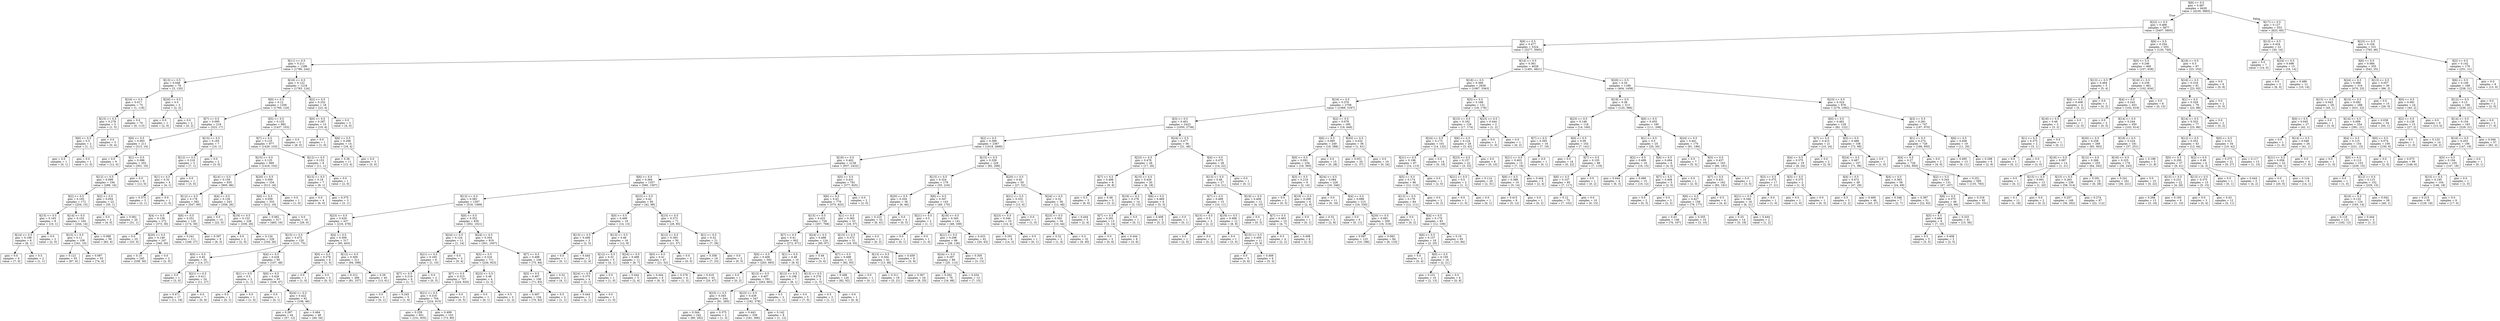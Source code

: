 digraph Tree {
node [shape=box] ;
0 [label="X[8] <= 0.5\ngini = 0.487\nsamples = 6430\nvalue = [4230, 5865]"] ;
1 [label="X[22] <= 0.5\ngini = 0.466\nsamples = 5877\nvalue = [3407, 5805]"] ;
0 -> 1 [labeldistance=2.5, labelangle=45, headlabel="True"] ;
2 [label="X[9] <= 0.5\ngini = 0.477\nsamples = 5324\nvalue = [3277, 5065]"] ;
1 -> 2 ;
3 [label="X[11] <= 0.5\ngini = 0.211\nsamples = 1296\nvalue = [1786, 244]"] ;
2 -> 3 ;
4 [label="X[13] <= 0.5\ngini = 0.048\nsamples = 78\nvalue = [3, 120]"] ;
3 -> 4 ;
5 [label="X[16] <= 0.5\ngini = 0.017\nsamples = 75\nvalue = [1, 118]"] ;
4 -> 5 ;
6 [label="X[15] <= 0.5\ngini = 0.278\nsamples = 5\nvalue = [1, 5]"] ;
5 -> 6 ;
7 [label="X[6] <= 0.5\ngini = 0.5\nsamples = 2\nvalue = [1, 1]"] ;
6 -> 7 ;
8 [label="gini = 0.0\nsamples = 1\nvalue = [0, 1]"] ;
7 -> 8 ;
9 [label="gini = 0.0\nsamples = 1\nvalue = [1, 0]"] ;
7 -> 9 ;
10 [label="gini = 0.0\nsamples = 3\nvalue = [0, 4]"] ;
6 -> 10 ;
11 [label="gini = 0.0\nsamples = 70\nvalue = [0, 113]"] ;
5 -> 11 ;
12 [label="X[20] <= 0.5\ngini = 0.5\nsamples = 3\nvalue = [2, 2]"] ;
4 -> 12 ;
13 [label="gini = 0.0\nsamples = 1\nvalue = [2, 0]"] ;
12 -> 13 ;
14 [label="gini = 0.0\nsamples = 2\nvalue = [0, 2]"] ;
12 -> 14 ;
15 [label="X[16] <= 0.5\ngini = 0.122\nsamples = 1218\nvalue = [1783, 124]"] ;
3 -> 15 ;
16 [label="X[0] <= 0.5\ngini = 0.12\nsamples = 1200\nvalue = [1760, 120]"] ;
15 -> 16 ;
17 [label="X[7] <= 0.5\ngini = 0.095\nsamples = 218\nvalue = [323, 17]"] ;
16 -> 17 ;
18 [label="X[6] <= 0.5\ngini = 0.093\nsamples = 211\nvalue = [313, 16]"] ;
17 -> 18 ;
19 [label="gini = 0.0\nsamples = 9\nvalue = [12, 0]"] ;
18 -> 19 ;
20 [label="X[1] <= 0.5\ngini = 0.096\nsamples = 202\nvalue = [301, 16]"] ;
18 -> 20 ;
21 [label="X[12] <= 0.5\ngini = 0.099\nsamples = 194\nvalue = [289, 16]"] ;
20 -> 21 ;
22 [label="X[2] <= 0.5\ngini = 0.105\nsamples = 172\nvalue = [254, 15]"] ;
21 -> 22 ;
23 [label="X[15] <= 0.5\ngini = 0.165\nsamples = 8\nvalue = [10, 1]"] ;
22 -> 23 ;
24 [label="X[14] <= 0.5\ngini = 0.198\nsamples = 6\nvalue = [8, 1]"] ;
23 -> 24 ;
25 [label="gini = 0.0\nsamples = 4\nvalue = [7, 0]"] ;
24 -> 25 ;
26 [label="gini = 0.5\nsamples = 2\nvalue = [1, 1]"] ;
24 -> 26 ;
27 [label="gini = 0.0\nsamples = 2\nvalue = [2, 0]"] ;
23 -> 27 ;
28 [label="X[14] <= 0.5\ngini = 0.103\nsamples = 164\nvalue = [244, 14]"] ;
22 -> 28 ;
29 [label="X[15] <= 0.5\ngini = 0.11\nsamples = 108\nvalue = [161, 10]"] ;
28 -> 29 ;
30 [label="gini = 0.121\nsamples = 55\nvalue = [87, 6]"] ;
29 -> 30 ;
31 [label="gini = 0.097\nsamples = 53\nvalue = [74, 4]"] ;
29 -> 31 ;
32 [label="gini = 0.088\nsamples = 56\nvalue = [83, 4]"] ;
28 -> 32 ;
33 [label="X[2] <= 0.5\ngini = 0.054\nsamples = 22\nvalue = [35, 1]"] ;
21 -> 33 ;
34 [label="gini = 0.0\nsamples = 2\nvalue = [4, 0]"] ;
33 -> 34 ;
35 [label="gini = 0.061\nsamples = 20\nvalue = [31, 1]"] ;
33 -> 35 ;
36 [label="gini = 0.0\nsamples = 8\nvalue = [12, 0]"] ;
20 -> 36 ;
37 [label="X[15] <= 0.5\ngini = 0.165\nsamples = 7\nvalue = [10, 1]"] ;
17 -> 37 ;
38 [label="X[12] <= 0.5\ngini = 0.219\nsamples = 5\nvalue = [7, 1]"] ;
37 -> 38 ;
39 [label="X[1] <= 0.5\ngini = 0.32\nsamples = 4\nvalue = [4, 1]"] ;
38 -> 39 ;
40 [label="gini = 0.375\nsamples = 3\nvalue = [3, 1]"] ;
39 -> 40 ;
41 [label="gini = 0.0\nsamples = 1\nvalue = [1, 0]"] ;
39 -> 41 ;
42 [label="gini = 0.0\nsamples = 1\nvalue = [3, 0]"] ;
38 -> 42 ;
43 [label="gini = 0.0\nsamples = 2\nvalue = [3, 0]"] ;
37 -> 43 ;
44 [label="X[5] <= 0.5\ngini = 0.125\nsamples = 982\nvalue = [1437, 103]"] ;
16 -> 44 ;
45 [label="X[7] <= 0.5\ngini = 0.125\nsamples = 977\nvalue = [1429, 103]"] ;
44 -> 45 ;
46 [label="X[15] <= 0.5\ngini = 0.125\nsamples = 969\nvalue = [1418, 102]"] ;
45 -> 46 ;
47 [label="X[14] <= 0.5\ngini = 0.159\nsamples = 635\nvalue = [905, 86]"] ;
46 -> 47 ;
48 [label="X[12] <= 0.5\ngini = 0.178\nsamples = 392\nvalue = [547, 60]"] ;
47 -> 48 ;
49 [label="X[4] <= 0.5\ngini = 0.138\nsamples = 272\nvalue = [373, 30]"] ;
48 -> 49 ;
50 [label="gini = 0.0\nsamples = 25\nvalue = [33, 0]"] ;
49 -> 50 ;
51 [label="X[20] <= 0.5\ngini = 0.149\nsamples = 247\nvalue = [340, 30]"] ;
49 -> 51 ;
52 [label="gini = 0.15\nsamples = 245\nvalue = [338, 30]"] ;
51 -> 52 ;
53 [label="gini = 0.0\nsamples = 2\nvalue = [2, 0]"] ;
51 -> 53 ;
54 [label="X[6] <= 0.5\ngini = 0.251\nsamples = 120\nvalue = [174, 30]"] ;
48 -> 54 ;
55 [label="gini = 0.241\nsamples = 111\nvalue = [166, 27]"] ;
54 -> 55 ;
56 [label="gini = 0.397\nsamples = 9\nvalue = [8, 3]"] ;
54 -> 56 ;
57 [label="X[4] <= 0.5\ngini = 0.126\nsamples = 243\nvalue = [358, 26]"] ;
47 -> 57 ;
58 [label="gini = 0.0\nsamples = 15\nvalue = [22, 0]"] ;
57 -> 58 ;
59 [label="X[19] <= 0.5\ngini = 0.133\nsamples = 228\nvalue = [336, 26]"] ;
57 -> 59 ;
60 [label="gini = 0.0\nsamples = 2\nvalue = [2, 0]"] ;
59 -> 60 ;
61 [label="gini = 0.134\nsamples = 226\nvalue = [334, 26]"] ;
59 -> 61 ;
62 [label="X[20] <= 0.5\ngini = 0.059\nsamples = 334\nvalue = [513, 16]"] ;
46 -> 62 ;
63 [label="X[6] <= 0.5\ngini = 0.059\nsamples = 333\nvalue = [512, 16]"] ;
62 -> 63 ;
64 [label="gini = 0.062\nsamples = 317\nvalue = [483, 16]"] ;
63 -> 64 ;
65 [label="gini = 0.0\nsamples = 16\nvalue = [29, 0]"] ;
63 -> 65 ;
66 [label="gini = 0.0\nsamples = 1\nvalue = [1, 0]"] ;
62 -> 66 ;
67 [label="X[12] <= 0.5\ngini = 0.153\nsamples = 8\nvalue = [11, 1]"] ;
45 -> 67 ;
68 [label="X[15] <= 0.5\ngini = 0.18\nsamples = 7\nvalue = [9, 1]"] ;
67 -> 68 ;
69 [label="gini = 0.0\nsamples = 4\nvalue = [6, 0]"] ;
68 -> 69 ;
70 [label="gini = 0.375\nsamples = 3\nvalue = [3, 1]"] ;
68 -> 70 ;
71 [label="gini = 0.0\nsamples = 1\nvalue = [2, 0]"] ;
67 -> 71 ;
72 [label="gini = 0.0\nsamples = 5\nvalue = [8, 0]"] ;
44 -> 72 ;
73 [label="X[2] <= 0.5\ngini = 0.252\nsamples = 18\nvalue = [23, 4]"] ;
15 -> 73 ;
74 [label="X[0] <= 0.5\ngini = 0.287\nsamples = 15\nvalue = [19, 4]"] ;
73 -> 74 ;
75 [label="gini = 0.0\nsamples = 1\nvalue = [1, 0]"] ;
74 -> 75 ;
76 [label="X[6] <= 0.5\ngini = 0.298\nsamples = 14\nvalue = [18, 4]"] ;
74 -> 76 ;
77 [label="gini = 0.36\nsamples = 11\nvalue = [13, 4]"] ;
76 -> 77 ;
78 [label="gini = 0.0\nsamples = 3\nvalue = [5, 0]"] ;
76 -> 78 ;
79 [label="gini = 0.0\nsamples = 3\nvalue = [4, 0]"] ;
73 -> 79 ;
80 [label="X[14] <= 0.5\ngini = 0.361\nsamples = 4028\nvalue = [1491, 4821]"] ;
2 -> 80 ;
81 [label="X[18] <= 0.5\ngini = 0.369\nsamples = 2839\nvalue = [1087, 3363]"] ;
80 -> 81 ;
82 [label="X[16] <= 0.5\ngini = 0.376\nsamples = 2708\nvalue = [1069, 3187]"] ;
81 -> 82 ;
83 [label="X[3] <= 0.5\ngini = 0.401\nsamples = 2423\nvalue = [1050, 2738]"] ;
82 -> 83 ;
84 [label="X[2] <= 0.5\ngini = 0.399\nsamples = 2367\nvalue = [1019, 2690]"] ;
83 -> 84 ;
85 [label="X[19] <= 0.5\ngini = 0.402\nsamples = 2138\nvalue = [937, 2422]"] ;
84 -> 85 ;
86 [label="X[6] <= 0.5\ngini = 0.384\nsamples = 1357\nvalue = [560, 1597]"] ;
85 -> 86 ;
87 [label="X[13] <= 0.5\ngini = 0.382\nsamples = 1267\nvalue = [518, 1499]"] ;
86 -> 87 ;
88 [label="X[23] <= 0.5\ngini = 0.429\nsamples = 437\nvalue = [216, 478]"] ;
87 -> 88 ;
89 [label="X[15] <= 0.5\ngini = 0.472\nsamples = 120\nvalue = [121, 75]"] ;
88 -> 89 ;
90 [label="X[0] <= 0.5\ngini = 0.45\nsamples = 25\nvalue = [14, 27]"] ;
89 -> 90 ;
91 [label="gini = 0.0\nsamples = 1\nvalue = [3, 0]"] ;
90 -> 91 ;
92 [label="X[21] <= 0.5\ngini = 0.411\nsamples = 24\nvalue = [11, 27]"] ;
90 -> 92 ;
93 [label="gini = 0.471\nsamples = 17\nvalue = [11, 18]"] ;
92 -> 93 ;
94 [label="gini = 0.0\nsamples = 7\nvalue = [0, 9]"] ;
92 -> 94 ;
95 [label="X[4] <= 0.5\ngini = 0.428\nsamples = 95\nvalue = [107, 48]"] ;
89 -> 95 ;
96 [label="X[1] <= 0.5\ngini = 0.5\nsamples = 2\nvalue = [1, 1]"] ;
95 -> 96 ;
97 [label="gini = 0.0\nsamples = 1\nvalue = [0, 1]"] ;
96 -> 97 ;
98 [label="gini = 0.0\nsamples = 1\nvalue = [1, 0]"] ;
96 -> 98 ;
99 [label="X[0] <= 0.5\ngini = 0.426\nsamples = 93\nvalue = [106, 47]"] ;
95 -> 99 ;
100 [label="gini = 0.0\nsamples = 1\nvalue = [0, 1]"] ;
99 -> 100 ;
101 [label="X[24] <= 0.5\ngini = 0.422\nsamples = 92\nvalue = [106, 46]"] ;
99 -> 101 ;
102 [label="gini = 0.287\nsamples = 44\nvalue = [57, 12]"] ;
101 -> 102 ;
103 [label="gini = 0.484\nsamples = 48\nvalue = [49, 34]"] ;
101 -> 103 ;
104 [label="X[4] <= 0.5\ngini = 0.309\nsamples = 317\nvalue = [95, 403]"] ;
88 -> 104 ;
105 [label="X[0] <= 0.5\ngini = 0.278\nsamples = 6\nvalue = [1, 5]"] ;
104 -> 105 ;
106 [label="gini = 0.0\nsamples = 1\nvalue = [1, 0]"] ;
105 -> 106 ;
107 [label="gini = 0.0\nsamples = 5\nvalue = [0, 5]"] ;
105 -> 107 ;
108 [label="X[12] <= 0.5\ngini = 0.309\nsamples = 311\nvalue = [94, 398]"] ;
104 -> 108 ;
109 [label="gini = 0.312\nsamples = 266\nvalue = [81, 337]"] ;
108 -> 109 ;
110 [label="gini = 0.29\nsamples = 45\nvalue = [13, 61]"] ;
108 -> 110 ;
111 [label="X[0] <= 0.5\ngini = 0.352\nsamples = 830\nvalue = [302, 1021]"] ;
87 -> 111 ;
112 [label="X[24] <= 0.5\ngini = 0.124\nsamples = 11\nvalue = [1, 14]"] ;
111 -> 112 ;
113 [label="X[21] <= 0.5\ngini = 0.165\nsamples = 8\nvalue = [1, 10]"] ;
112 -> 113 ;
114 [label="X[7] <= 0.5\ngini = 0.219\nsamples = 6\nvalue = [1, 7]"] ;
113 -> 114 ;
115 [label="gini = 0.0\nsamples = 1\nvalue = [0, 1]"] ;
114 -> 115 ;
116 [label="gini = 0.245\nsamples = 5\nvalue = [1, 6]"] ;
114 -> 116 ;
117 [label="gini = 0.0\nsamples = 2\nvalue = [0, 3]"] ;
113 -> 117 ;
118 [label="gini = 0.0\nsamples = 3\nvalue = [0, 4]"] ;
112 -> 118 ;
119 [label="X[24] <= 0.5\ngini = 0.354\nsamples = 819\nvalue = [301, 1007]"] ;
111 -> 119 ;
120 [label="X[5] <= 0.5\ngini = 0.316\nsamples = 711\nvalue = [226, 923]"] ;
119 -> 120 ;
121 [label="X[7] <= 0.5\ngini = 0.315\nsamples = 707\nvalue = [224, 920]"] ;
120 -> 121 ;
122 [label="X[21] <= 0.5\ngini = 0.316\nsamples = 704\nvalue = [224, 915]"] ;
121 -> 122 ;
123 [label="gini = 0.259\nsamples = 601\nvalue = [151, 835]"] ;
122 -> 123 ;
124 [label="gini = 0.499\nsamples = 103\nvalue = [73, 80]"] ;
122 -> 124 ;
125 [label="gini = 0.0\nsamples = 3\nvalue = [0, 5]"] ;
121 -> 125 ;
126 [label="X[23] <= 0.5\ngini = 0.48\nsamples = 4\nvalue = [2, 3]"] ;
120 -> 126 ;
127 [label="gini = 0.0\nsamples = 1\nvalue = [0, 1]"] ;
126 -> 127 ;
128 [label="gini = 0.5\nsamples = 3\nvalue = [2, 2]"] ;
126 -> 128 ;
129 [label="X[7] <= 0.5\ngini = 0.498\nsamples = 108\nvalue = [75, 84]"] ;
119 -> 129 ;
130 [label="X[5] <= 0.5\ngini = 0.497\nsamples = 106\nvalue = [71, 83]"] ;
129 -> 130 ;
131 [label="gini = 0.497\nsamples = 104\nvalue = [70, 82]"] ;
130 -> 131 ;
132 [label="gini = 0.5\nsamples = 2\nvalue = [1, 1]"] ;
130 -> 132 ;
133 [label="gini = 0.32\nsamples = 2\nvalue = [4, 1]"] ;
129 -> 133 ;
134 [label="X[23] <= 0.5\ngini = 0.42\nsamples = 90\nvalue = [42, 98]"] ;
86 -> 134 ;
135 [label="X[0] <= 0.5\ngini = 0.499\nsamples = 19\nvalue = [14, 13]"] ;
134 -> 135 ;
136 [label="X[13] <= 0.5\ngini = 0.408\nsamples = 3\nvalue = [2, 5]"] ;
135 -> 136 ;
137 [label="gini = 0.0\nsamples = 1\nvalue = [0, 1]"] ;
136 -> 137 ;
138 [label="gini = 0.444\nsamples = 2\nvalue = [2, 4]"] ;
136 -> 138 ;
139 [label="X[13] <= 0.5\ngini = 0.48\nsamples = 16\nvalue = [12, 8]"] ;
135 -> 139 ;
140 [label="X[12] <= 0.5\ngini = 0.32\nsamples = 5\nvalue = [4, 1]"] ;
139 -> 140 ;
141 [label="X[24] <= 0.5\ngini = 0.375\nsamples = 4\nvalue = [3, 1]"] ;
140 -> 141 ;
142 [label="gini = 0.444\nsamples = 3\nvalue = [2, 1]"] ;
141 -> 142 ;
143 [label="gini = 0.0\nsamples = 1\nvalue = [1, 0]"] ;
141 -> 143 ;
144 [label="gini = 0.0\nsamples = 1\nvalue = [1, 0]"] ;
140 -> 144 ;
145 [label="X[24] <= 0.5\ngini = 0.498\nsamples = 11\nvalue = [8, 7]"] ;
139 -> 145 ;
146 [label="gini = 0.444\nsamples = 5\nvalue = [2, 4]"] ;
145 -> 146 ;
147 [label="gini = 0.444\nsamples = 6\nvalue = [6, 3]"] ;
145 -> 147 ;
148 [label="X[15] <= 0.5\ngini = 0.373\nsamples = 71\nvalue = [28, 85]"] ;
134 -> 148 ;
149 [label="X[12] <= 0.5\ngini = 0.393\nsamples = 50\nvalue = [21, 57]"] ;
148 -> 149 ;
150 [label="X[0] <= 0.5\ngini = 0.41\nsamples = 47\nvalue = [21, 52]"] ;
149 -> 150 ;
151 [label="gini = 0.278\nsamples = 4\nvalue = [1, 5]"] ;
150 -> 151 ;
152 [label="gini = 0.419\nsamples = 43\nvalue = [20, 47]"] ;
150 -> 152 ;
153 [label="gini = 0.0\nsamples = 3\nvalue = [0, 5]"] ;
149 -> 153 ;
154 [label="X[1] <= 0.5\ngini = 0.32\nsamples = 21\nvalue = [7, 28]"] ;
148 -> 154 ;
155 [label="gini = 0.358\nsamples = 19\nvalue = [7, 23]"] ;
154 -> 155 ;
156 [label="gini = 0.0\nsamples = 2\nvalue = [0, 5]"] ;
154 -> 156 ;
157 [label="X[5] <= 0.5\ngini = 0.431\nsamples = 781\nvalue = [377, 825]"] ;
85 -> 157 ;
158 [label="X[6] <= 0.5\ngini = 0.43\nsamples = 779\nvalue = [375, 825]"] ;
157 -> 158 ;
159 [label="X[15] <= 0.5\ngini = 0.433\nsamples = 726\nvalue = [357, 768]"] ;
158 -> 159 ;
160 [label="X[7] <= 0.5\ngini = 0.41\nsamples = 602\nvalue = [272, 671]"] ;
159 -> 160 ;
161 [label="X[0] <= 0.5\ngini = 0.406\nsamples = 592\nvalue = [263, 665]"] ;
160 -> 161 ;
162 [label="gini = 0.0\nsamples = 1\nvalue = [0, 2]"] ;
161 -> 162 ;
163 [label="X[13] <= 0.5\ngini = 0.407\nsamples = 591\nvalue = [263, 663]"] ;
161 -> 163 ;
164 [label="X[23] <= 0.5\ngini = 0.345\nsamples = 244\nvalue = [81, 285]"] ;
163 -> 164 ;
165 [label="gini = 0.344\nsamples = 242\nvalue = [80, 282]"] ;
164 -> 165 ;
166 [label="gini = 0.375\nsamples = 2\nvalue = [1, 3]"] ;
164 -> 166 ;
167 [label="X[23] <= 0.5\ngini = 0.439\nsamples = 347\nvalue = [182, 378]"] ;
163 -> 167 ;
168 [label="gini = 0.443\nsamples = 339\nvalue = [181, 366]"] ;
167 -> 168 ;
169 [label="gini = 0.142\nsamples = 8\nvalue = [1, 12]"] ;
167 -> 169 ;
170 [label="X[1] <= 0.5\ngini = 0.48\nsamples = 10\nvalue = [9, 6]"] ;
160 -> 170 ;
171 [label="X[12] <= 0.5\ngini = 0.198\nsamples = 7\nvalue = [8, 1]"] ;
170 -> 171 ;
172 [label="gini = 0.5\nsamples = 2\nvalue = [1, 1]"] ;
171 -> 172 ;
173 [label="gini = 0.0\nsamples = 5\nvalue = [7, 0]"] ;
171 -> 173 ;
174 [label="X[13] <= 0.5\ngini = 0.278\nsamples = 3\nvalue = [1, 5]"] ;
170 -> 174 ;
175 [label="gini = 0.5\nsamples = 2\nvalue = [1, 1]"] ;
174 -> 175 ;
176 [label="gini = 0.0\nsamples = 1\nvalue = [0, 4]"] ;
174 -> 176 ;
177 [label="X[24] <= 0.5\ngini = 0.498\nsamples = 124\nvalue = [85, 97]"] ;
159 -> 177 ;
178 [label="gini = 0.49\nsamples = 3\nvalue = [3, 4]"] ;
177 -> 178 ;
179 [label="X[7] <= 0.5\ngini = 0.498\nsamples = 121\nvalue = [82, 93]"] ;
177 -> 179 ;
180 [label="gini = 0.498\nsamples = 120\nvalue = [82, 92]"] ;
179 -> 180 ;
181 [label="gini = 0.0\nsamples = 1\nvalue = [0, 1]"] ;
179 -> 181 ;
182 [label="X[1] <= 0.5\ngini = 0.365\nsamples = 53\nvalue = [18, 57]"] ;
158 -> 182 ;
183 [label="X[15] <= 0.5\ngini = 0.372\nsamples = 51\nvalue = [18, 55]"] ;
182 -> 183 ;
184 [label="X[13] <= 0.5\ngini = 0.344\nsamples = 42\nvalue = [13, 46]"] ;
183 -> 184 ;
185 [label="gini = 0.311\nsamples = 18\nvalue = [5, 21]"] ;
184 -> 185 ;
186 [label="gini = 0.367\nsamples = 24\nvalue = [8, 25]"] ;
184 -> 186 ;
187 [label="gini = 0.459\nsamples = 9\nvalue = [5, 9]"] ;
183 -> 187 ;
188 [label="gini = 0.0\nsamples = 2\nvalue = [0, 2]"] ;
182 -> 188 ;
189 [label="gini = 0.0\nsamples = 2\nvalue = [2, 0]"] ;
157 -> 189 ;
190 [label="X[15] <= 0.5\ngini = 0.359\nsamples = 229\nvalue = [82, 268]"] ;
84 -> 190 ;
191 [label="X[13] <= 0.5\ngini = 0.324\nsamples = 179\nvalue = [55, 216]"] ;
190 -> 191 ;
192 [label="X[20] <= 0.5\ngini = 0.204\nsamples = 36\nvalue = [6, 46]"] ;
191 -> 192 ;
193 [label="gini = 0.223\nsamples = 32\nvalue = [6, 41]"] ;
192 -> 193 ;
194 [label="gini = 0.0\nsamples = 4\nvalue = [0, 5]"] ;
192 -> 194 ;
195 [label="X[6] <= 0.5\ngini = 0.347\nsamples = 143\nvalue = [49, 170]"] ;
191 -> 195 ;
196 [label="X[21] <= 0.5\ngini = 0.5\nsamples = 2\nvalue = [1, 1]"] ;
195 -> 196 ;
197 [label="gini = 0.0\nsamples = 1\nvalue = [0, 1]"] ;
196 -> 197 ;
198 [label="gini = 0.0\nsamples = 1\nvalue = [1, 0]"] ;
196 -> 198 ;
199 [label="X[19] <= 0.5\ngini = 0.345\nsamples = 141\nvalue = [48, 169]"] ;
195 -> 199 ;
200 [label="X[21] <= 0.5\ngini = 0.298\nsamples = 99\nvalue = [28, 126]"] ;
199 -> 200 ;
201 [label="X[24] <= 0.5\ngini = 0.297\nsamples = 89\nvalue = [25, 113]"] ;
200 -> 201 ;
202 [label="gini = 0.262\nsamples = 76\nvalue = [18, 98]"] ;
201 -> 202 ;
203 [label="gini = 0.434\nsamples = 13\nvalue = [7, 15]"] ;
201 -> 203 ;
204 [label="gini = 0.305\nsamples = 10\nvalue = [3, 13]"] ;
200 -> 204 ;
205 [label="gini = 0.433\nsamples = 42\nvalue = [20, 43]"] ;
199 -> 205 ;
206 [label="X[20] <= 0.5\ngini = 0.45\nsamples = 50\nvalue = [27, 52]"] ;
190 -> 206 ;
207 [label="X[21] <= 0.5\ngini = 0.332\nsamples = 11\nvalue = [15, 4]"] ;
206 -> 207 ;
208 [label="X[23] <= 0.5\ngini = 0.346\nsamples = 10\nvalue = [14, 4]"] ;
207 -> 208 ;
209 [label="gini = 0.291\nsamples = 9\nvalue = [14, 3]"] ;
208 -> 209 ;
210 [label="gini = 0.0\nsamples = 1\nvalue = [0, 1]"] ;
208 -> 210 ;
211 [label="gini = 0.0\nsamples = 1\nvalue = [1, 0]"] ;
207 -> 211 ;
212 [label="X[24] <= 0.5\ngini = 0.32\nsamples = 39\nvalue = [12, 48]"] ;
206 -> 212 ;
213 [label="X[23] <= 0.5\ngini = 0.302\nsamples = 34\nvalue = [10, 44]"] ;
212 -> 213 ;
214 [label="gini = 0.32\nsamples = 2\nvalue = [1, 4]"] ;
213 -> 214 ;
215 [label="gini = 0.3\nsamples = 32\nvalue = [9, 40]"] ;
213 -> 215 ;
216 [label="gini = 0.444\nsamples = 5\nvalue = [2, 4]"] ;
212 -> 216 ;
217 [label="X[24] <= 0.5\ngini = 0.477\nsamples = 56\nvalue = [31, 48]"] ;
83 -> 217 ;
218 [label="X[23] <= 0.5\ngini = 0.478\nsamples = 28\nvalue = [17, 26]"] ;
217 -> 218 ;
219 [label="X[7] <= 0.5\ngini = 0.498\nsamples = 8\nvalue = [9, 8]"] ;
218 -> 219 ;
220 [label="gini = 0.5\nsamples = 5\nvalue = [6, 6]"] ;
219 -> 220 ;
221 [label="gini = 0.48\nsamples = 3\nvalue = [3, 2]"] ;
219 -> 221 ;
222 [label="X[15] <= 0.5\ngini = 0.426\nsamples = 20\nvalue = [8, 18]"] ;
218 -> 222 ;
223 [label="X[19] <= 0.5\ngini = 0.278\nsamples = 14\nvalue = [3, 15]"] ;
222 -> 223 ;
224 [label="X[7] <= 0.5\ngini = 0.291\nsamples = 13\nvalue = [3, 14]"] ;
223 -> 224 ;
225 [label="gini = 0.0\nsamples = 5\nvalue = [0, 8]"] ;
224 -> 225 ;
226 [label="gini = 0.444\nsamples = 8\nvalue = [3, 6]"] ;
224 -> 226 ;
227 [label="gini = 0.0\nsamples = 1\nvalue = [0, 1]"] ;
223 -> 227 ;
228 [label="X[6] <= 0.5\ngini = 0.469\nsamples = 6\nvalue = [5, 3]"] ;
222 -> 228 ;
229 [label="gini = 0.408\nsamples = 5\nvalue = [5, 2]"] ;
228 -> 229 ;
230 [label="gini = 0.0\nsamples = 1\nvalue = [0, 1]"] ;
228 -> 230 ;
231 [label="X[4] <= 0.5\ngini = 0.475\nsamples = 28\nvalue = [14, 22]"] ;
217 -> 231 ;
232 [label="X[13] <= 0.5\ngini = 0.48\nsamples = 27\nvalue = [14, 21]"] ;
231 -> 232 ;
233 [label="X[7] <= 0.5\ngini = 0.499\nsamples = 15\nvalue = [10, 11]"] ;
232 -> 233 ;
234 [label="X[15] <= 0.5\ngini = 0.5\nsamples = 3\nvalue = [2, 2]"] ;
233 -> 234 ;
235 [label="gini = 0.0\nsamples = 1\nvalue = [2, 0]"] ;
234 -> 235 ;
236 [label="gini = 0.0\nsamples = 2\nvalue = [0, 2]"] ;
234 -> 236 ;
237 [label="X[19] <= 0.5\ngini = 0.498\nsamples = 12\nvalue = [8, 9]"] ;
233 -> 237 ;
238 [label="gini = 0.0\nsamples = 1\nvalue = [3, 0]"] ;
237 -> 238 ;
239 [label="X[15] <= 0.5\ngini = 0.459\nsamples = 11\nvalue = [5, 9]"] ;
237 -> 239 ;
240 [label="gini = 0.0\nsamples = 5\nvalue = [0, 6]"] ;
239 -> 240 ;
241 [label="gini = 0.469\nsamples = 6\nvalue = [5, 3]"] ;
239 -> 241 ;
242 [label="X[19] <= 0.5\ngini = 0.408\nsamples = 12\nvalue = [4, 10]"] ;
232 -> 242 ;
243 [label="gini = 0.0\nsamples = 2\nvalue = [0, 3]"] ;
242 -> 243 ;
244 [label="X[7] <= 0.5\ngini = 0.463\nsamples = 10\nvalue = [4, 7]"] ;
242 -> 244 ;
245 [label="gini = 0.5\nsamples = 4\nvalue = [2, 2]"] ;
244 -> 245 ;
246 [label="gini = 0.408\nsamples = 6\nvalue = [2, 5]"] ;
244 -> 246 ;
247 [label="gini = 0.0\nsamples = 1\nvalue = [0, 1]"] ;
231 -> 247 ;
248 [label="X[2] <= 0.5\ngini = 0.078\nsamples = 285\nvalue = [19, 449]"] ;
82 -> 248 ;
249 [label="X[6] <= 0.5\ngini = 0.085\nsamples = 249\nvalue = [18, 388]"] ;
248 -> 249 ;
250 [label="X[0] <= 0.5\ngini = 0.091\nsamples = 234\nvalue = [18, 360]"] ;
249 -> 250 ;
251 [label="X[3] <= 0.5\ngini = 0.219\nsamples = 8\nvalue = [2, 14]"] ;
250 -> 251 ;
252 [label="gini = 0.0\nsamples = 2\nvalue = [0, 5]"] ;
251 -> 252 ;
253 [label="X[19] <= 0.5\ngini = 0.298\nsamples = 6\nvalue = [2, 9]"] ;
251 -> 253 ;
254 [label="gini = 0.0\nsamples = 1\nvalue = [0, 1]"] ;
253 -> 254 ;
255 [label="gini = 0.32\nsamples = 5\nvalue = [2, 8]"] ;
253 -> 255 ;
256 [label="X[24] <= 0.5\ngini = 0.084\nsamples = 226\nvalue = [16, 346]"] ;
250 -> 256 ;
257 [label="gini = 0.0\nsamples = 11\nvalue = [0, 16]"] ;
256 -> 257 ;
258 [label="X[4] <= 0.5\ngini = 0.088\nsamples = 215\nvalue = [16, 330]"] ;
256 -> 258 ;
259 [label="gini = 0.0\nsamples = 6\nvalue = [0, 11]"] ;
258 -> 259 ;
260 [label="X[20] <= 0.5\ngini = 0.091\nsamples = 209\nvalue = [16, 319]"] ;
258 -> 260 ;
261 [label="gini = 0.097\nsamples = 125\nvalue = [10, 186]"] ;
260 -> 261 ;
262 [label="gini = 0.083\nsamples = 84\nvalue = [6, 133]"] ;
260 -> 262 ;
263 [label="gini = 0.0\nsamples = 15\nvalue = [0, 28]"] ;
249 -> 263 ;
264 [label="X[20] <= 0.5\ngini = 0.032\nsamples = 36\nvalue = [1, 61]"] ;
248 -> 264 ;
265 [label="gini = 0.051\nsamples = 20\nvalue = [1, 37]"] ;
264 -> 265 ;
266 [label="gini = 0.0\nsamples = 16\nvalue = [0, 24]"] ;
264 -> 266 ;
267 [label="X[3] <= 0.5\ngini = 0.168\nsamples = 131\nvalue = [18, 176]"] ;
81 -> 267 ;
268 [label="X[15] <= 0.5\ngini = 0.162\nsamples = 129\nvalue = [17, 174]"] ;
267 -> 268 ;
269 [label="X[24] <= 0.5\ngini = 0.173\nsamples = 101\nvalue = [14, 132]"] ;
268 -> 269 ;
270 [label="X[21] <= 0.5\ngini = 0.196\nsamples = 87\nvalue = [14, 113]"] ;
269 -> 270 ;
271 [label="X[5] <= 0.5\ngini = 0.174\nsamples = 86\nvalue = [12, 113]"] ;
270 -> 271 ;
272 [label="X[13] <= 0.5\ngini = 0.176\nsamples = 84\nvalue = [12, 111]"] ;
271 -> 272 ;
273 [label="gini = 0.0\nsamples = 1\nvalue = [0, 2]"] ;
272 -> 273 ;
274 [label="X[4] <= 0.5\ngini = 0.179\nsamples = 83\nvalue = [12, 109]"] ;
272 -> 274 ;
275 [label="X[6] <= 0.5\ngini = 0.137\nsamples = 18\nvalue = [2, 25]"] ;
274 -> 275 ;
276 [label="gini = 0.0\nsamples = 2\nvalue = [0, 4]"] ;
275 -> 276 ;
277 [label="X[0] <= 0.5\ngini = 0.159\nsamples = 16\nvalue = [2, 21]"] ;
275 -> 277 ;
278 [label="gini = 0.231\nsamples = 10\nvalue = [2, 13]"] ;
277 -> 278 ;
279 [label="gini = 0.0\nsamples = 6\nvalue = [0, 8]"] ;
277 -> 279 ;
280 [label="gini = 0.19\nsamples = 65\nvalue = [10, 84]"] ;
274 -> 280 ;
281 [label="gini = 0.0\nsamples = 2\nvalue = [0, 2]"] ;
271 -> 281 ;
282 [label="gini = 0.0\nsamples = 1\nvalue = [2, 0]"] ;
270 -> 282 ;
283 [label="gini = 0.0\nsamples = 14\nvalue = [0, 19]"] ;
269 -> 283 ;
284 [label="X[6] <= 0.5\ngini = 0.124\nsamples = 28\nvalue = [3, 42]"] ;
268 -> 284 ;
285 [label="X[23] <= 0.5\ngini = 0.157\nsamples = 22\nvalue = [3, 32]"] ;
284 -> 285 ;
286 [label="X[21] <= 0.5\ngini = 0.5\nsamples = 2\nvalue = [1, 1]"] ;
285 -> 286 ;
287 [label="gini = 0.0\nsamples = 1\nvalue = [1, 0]"] ;
286 -> 287 ;
288 [label="gini = 0.0\nsamples = 1\nvalue = [0, 1]"] ;
286 -> 288 ;
289 [label="gini = 0.114\nsamples = 20\nvalue = [2, 31]"] ;
285 -> 289 ;
290 [label="gini = 0.0\nsamples = 6\nvalue = [0, 10]"] ;
284 -> 290 ;
291 [label="X[23] <= 0.5\ngini = 0.444\nsamples = 2\nvalue = [1, 2]"] ;
267 -> 291 ;
292 [label="gini = 0.0\nsamples = 1\nvalue = [1, 0]"] ;
291 -> 292 ;
293 [label="gini = 0.0\nsamples = 1\nvalue = [0, 2]"] ;
291 -> 293 ;
294 [label="X[20] <= 0.5\ngini = 0.34\nsamples = 1189\nvalue = [404, 1458]"] ;
80 -> 294 ;
295 [label="X[19] <= 0.5\ngini = 0.38\nsamples = 313\nvalue = [125, 366]"] ;
294 -> 295 ;
296 [label="X[23] <= 0.5\ngini = 0.148\nsamples = 118\nvalue = [14, 160]"] ;
295 -> 296 ;
297 [label="X[7] <= 0.5\ngini = 0.393\nsamples = 16\nvalue = [7, 19]"] ;
296 -> 297 ;
298 [label="X[21] <= 0.5\ngini = 0.403\nsamples = 15\nvalue = [7, 18]"] ;
297 -> 298 ;
299 [label="X[6] <= 0.5\ngini = 0.388\nsamples = 10\nvalue = [5, 14]"] ;
298 -> 299 ;
300 [label="gini = 0.415\nsamples = 9\nvalue = [5, 12]"] ;
299 -> 300 ;
301 [label="gini = 0.0\nsamples = 1\nvalue = [0, 2]"] ;
299 -> 301 ;
302 [label="gini = 0.444\nsamples = 5\nvalue = [2, 4]"] ;
298 -> 302 ;
303 [label="gini = 0.0\nsamples = 1\nvalue = [0, 1]"] ;
297 -> 303 ;
304 [label="X[0] <= 0.5\ngini = 0.09\nsamples = 102\nvalue = [7, 141]"] ;
296 -> 304 ;
305 [label="gini = 0.0\nsamples = 16\nvalue = [0, 22]"] ;
304 -> 305 ;
306 [label="X[7] <= 0.5\ngini = 0.105\nsamples = 86\nvalue = [7, 119]"] ;
304 -> 306 ;
307 [label="X[6] <= 0.5\ngini = 0.107\nsamples = 85\nvalue = [7, 117]"] ;
306 -> 307 ;
308 [label="gini = 0.12\nsamples = 75\nvalue = [7, 102]"] ;
307 -> 308 ;
309 [label="gini = 0.0\nsamples = 10\nvalue = [0, 15]"] ;
307 -> 309 ;
310 [label="gini = 0.0\nsamples = 1\nvalue = [0, 2]"] ;
306 -> 310 ;
311 [label="X[0] <= 0.5\ngini = 0.455\nsamples = 195\nvalue = [111, 206]"] ;
295 -> 311 ;
312 [label="X[1] <= 0.5\ngini = 0.5\nsamples = 25\nvalue = [20, 20]"] ;
311 -> 312 ;
313 [label="X[2] <= 0.5\ngini = 0.499\nsamples = 19\nvalue = [16, 15]"] ;
312 -> 313 ;
314 [label="gini = 0.444\nsamples = 4\nvalue = [6, 3]"] ;
313 -> 314 ;
315 [label="gini = 0.496\nsamples = 15\nvalue = [10, 12]"] ;
313 -> 315 ;
316 [label="X[6] <= 0.5\ngini = 0.494\nsamples = 6\nvalue = [4, 5]"] ;
312 -> 316 ;
317 [label="X[7] <= 0.5\ngini = 0.408\nsamples = 5\nvalue = [2, 5]"] ;
316 -> 317 ;
318 [label="gini = 0.0\nsamples = 2\nvalue = [0, 3]"] ;
317 -> 318 ;
319 [label="gini = 0.5\nsamples = 3\nvalue = [2, 2]"] ;
317 -> 319 ;
320 [label="gini = 0.0\nsamples = 1\nvalue = [2, 0]"] ;
316 -> 320 ;
321 [label="X[24] <= 0.5\ngini = 0.441\nsamples = 170\nvalue = [91, 186]"] ;
311 -> 321 ;
322 [label="gini = 0.5\nsamples = 7\nvalue = [5, 5]"] ;
321 -> 322 ;
323 [label="X[5] <= 0.5\ngini = 0.437\nsamples = 163\nvalue = [86, 181]"] ;
321 -> 323 ;
324 [label="X[7] <= 0.5\ngini = 0.431\nsamples = 162\nvalue = [83, 181]"] ;
323 -> 324 ;
325 [label="X[6] <= 0.5\ngini = 0.427\nsamples = 158\nvalue = [79, 177]"] ;
324 -> 325 ;
326 [label="gini = 0.43\nsamples = 148\nvalue = [76, 167]"] ;
325 -> 326 ;
327 [label="gini = 0.355\nsamples = 10\nvalue = [3, 10]"] ;
325 -> 327 ;
328 [label="gini = 0.5\nsamples = 4\nvalue = [4, 4]"] ;
324 -> 328 ;
329 [label="gini = 0.0\nsamples = 1\nvalue = [3, 0]"] ;
323 -> 329 ;
330 [label="X[23] <= 0.5\ngini = 0.324\nsamples = 876\nvalue = [279, 1092]"] ;
294 -> 330 ;
331 [label="X[0] <= 0.5\ngini = 0.481\nsamples = 129\nvalue = [82, 122]"] ;
330 -> 331 ;
332 [label="X[7] <= 0.5\ngini = 0.415\nsamples = 21\nvalue = [10, 24]"] ;
331 -> 332 ;
333 [label="X[4] <= 0.5\ngini = 0.375\nsamples = 19\nvalue = [8, 24]"] ;
332 -> 333 ;
334 [label="X[3] <= 0.5\ngini = 0.375\nsamples = 17\nvalue = [7, 21]"] ;
333 -> 334 ;
335 [label="X[21] <= 0.5\ngini = 0.346\nsamples = 16\nvalue = [6, 21]"] ;
334 -> 335 ;
336 [label="gini = 0.33\nsamples = 14\nvalue = [5, 19]"] ;
335 -> 336 ;
337 [label="gini = 0.444\nsamples = 2\nvalue = [1, 2]"] ;
335 -> 337 ;
338 [label="gini = 0.0\nsamples = 1\nvalue = [1, 0]"] ;
334 -> 338 ;
339 [label="X[3] <= 0.5\ngini = 0.375\nsamples = 2\nvalue = [1, 3]"] ;
333 -> 339 ;
340 [label="gini = 0.0\nsamples = 1\nvalue = [1, 0]"] ;
339 -> 340 ;
341 [label="gini = 0.0\nsamples = 1\nvalue = [0, 3]"] ;
339 -> 341 ;
342 [label="gini = 0.0\nsamples = 2\nvalue = [2, 0]"] ;
332 -> 342 ;
343 [label="X[5] <= 0.5\ngini = 0.488\nsamples = 108\nvalue = [72, 98]"] ;
331 -> 343 ;
344 [label="X[24] <= 0.5\ngini = 0.487\nsamples = 107\nvalue = [71, 98]"] ;
343 -> 344 ;
345 [label="X[4] <= 0.5\ngini = 0.472\nsamples = 49\nvalue = [47, 29]"] ;
344 -> 345 ;
346 [label="gini = 0.5\nsamples = 3\nvalue = [2, 2]"] ;
345 -> 346 ;
347 [label="gini = 0.469\nsamples = 46\nvalue = [45, 27]"] ;
345 -> 347 ;
348 [label="X[4] <= 0.5\ngini = 0.383\nsamples = 58\nvalue = [24, 69]"] ;
344 -> 348 ;
349 [label="gini = 0.346\nsamples = 7\nvalue = [2, 7]"] ;
348 -> 349 ;
350 [label="gini = 0.387\nsamples = 51\nvalue = [22, 62]"] ;
348 -> 350 ;
351 [label="gini = 0.0\nsamples = 1\nvalue = [1, 0]"] ;
343 -> 351 ;
352 [label="X[3] <= 0.5\ngini = 0.281\nsamples = 747\nvalue = [197, 970]"] ;
330 -> 352 ;
353 [label="X[1] <= 0.5\ngini = 0.274\nsamples = 728\nvalue = [186, 950]"] ;
352 -> 353 ;
354 [label="X[4] <= 0.5\ngini = 0.27\nsamples = 726\nvalue = [182, 950]"] ;
353 -> 354 ;
355 [label="X[2] <= 0.5\ngini = 0.343\nsamples = 131\nvalue = [47, 167]"] ;
354 -> 355 ;
356 [label="X[6] <= 0.5\ngini = 0.375\nsamples = 49\nvalue = [22, 66]"] ;
355 -> 356 ;
357 [label="X[5] <= 0.5\ngini = 0.484\nsamples = 8\nvalue = [7, 10]"] ;
356 -> 357 ;
358 [label="gini = 0.5\nsamples = 5\nvalue = [5, 5]"] ;
357 -> 358 ;
359 [label="gini = 0.408\nsamples = 3\nvalue = [2, 5]"] ;
357 -> 359 ;
360 [label="gini = 0.333\nsamples = 41\nvalue = [15, 56]"] ;
356 -> 360 ;
361 [label="gini = 0.318\nsamples = 82\nvalue = [25, 101]"] ;
355 -> 361 ;
362 [label="gini = 0.251\nsamples = 595\nvalue = [135, 783]"] ;
354 -> 362 ;
363 [label="gini = 0.0\nsamples = 2\nvalue = [4, 0]"] ;
353 -> 363 ;
364 [label="X[6] <= 0.5\ngini = 0.458\nsamples = 19\nvalue = [11, 20]"] ;
352 -> 364 ;
365 [label="gini = 0.495\nsamples = 13\nvalue = [9, 11]"] ;
364 -> 365 ;
366 [label="gini = 0.298\nsamples = 6\nvalue = [2, 9]"] ;
364 -> 366 ;
367 [label="X[6] <= 0.5\ngini = 0.254\nsamples = 553\nvalue = [130, 740]"] ;
1 -> 367 ;
368 [label="X[0] <= 0.5\ngini = 0.246\nsamples = 466\nvalue = [107, 638]"] ;
367 -> 368 ;
369 [label="X[13] <= 0.5\ngini = 0.494\nsamples = 5\nvalue = [5, 4]"] ;
368 -> 369 ;
370 [label="X[4] <= 0.5\ngini = 0.408\nsamples = 4\nvalue = [5, 2]"] ;
369 -> 370 ;
371 [label="X[16] <= 0.5\ngini = 0.48\nsamples = 3\nvalue = [3, 2]"] ;
370 -> 371 ;
372 [label="X[1] <= 0.5\ngini = 0.375\nsamples = 2\nvalue = [3, 1]"] ;
371 -> 372 ;
373 [label="gini = 0.0\nsamples = 1\nvalue = [0, 1]"] ;
372 -> 373 ;
374 [label="gini = 0.0\nsamples = 1\nvalue = [3, 0]"] ;
372 -> 374 ;
375 [label="gini = 0.0\nsamples = 1\nvalue = [0, 1]"] ;
371 -> 375 ;
376 [label="gini = 0.0\nsamples = 1\nvalue = [2, 0]"] ;
370 -> 376 ;
377 [label="gini = 0.0\nsamples = 1\nvalue = [0, 2]"] ;
369 -> 377 ;
378 [label="X[16] <= 0.5\ngini = 0.239\nsamples = 461\nvalue = [102, 634]"] ;
368 -> 378 ;
379 [label="X[4] <= 0.5\ngini = 0.243\nsamples = 453\nvalue = [102, 619]"] ;
378 -> 379 ;
380 [label="gini = 0.0\nsamples = 3\nvalue = [0, 5]"] ;
379 -> 380 ;
381 [label="X[14] <= 0.5\ngini = 0.244\nsamples = 450\nvalue = [102, 614]"] ;
379 -> 381 ;
382 [label="X[20] <= 0.5\ngini = 0.258\nsamples = 269\nvalue = [65, 363]"] ;
381 -> 382 ;
383 [label="X[18] <= 0.5\ngini = 0.087\nsamples = 14\nvalue = [1, 21]"] ;
382 -> 383 ;
384 [label="gini = 0.0\nsamples = 1\nvalue = [0, 1]"] ;
383 -> 384 ;
385 [label="X[15] <= 0.5\ngini = 0.091\nsamples = 13\nvalue = [1, 20]"] ;
383 -> 385 ;
386 [label="gini = 0.1\nsamples = 11\nvalue = [1, 18]"] ;
385 -> 386 ;
387 [label="gini = 0.0\nsamples = 2\nvalue = [0, 2]"] ;
385 -> 387 ;
388 [label="X[12] <= 0.5\ngini = 0.266\nsamples = 255\nvalue = [64, 342]"] ;
382 -> 388 ;
389 [label="X[15] <= 0.5\ngini = 0.263\nsamples = 236\nvalue = [58, 314]"] ;
388 -> 389 ;
390 [label="gini = 0.257\nsamples = 149\nvalue = [36, 202]"] ;
389 -> 390 ;
391 [label="gini = 0.274\nsamples = 87\nvalue = [22, 112]"] ;
389 -> 391 ;
392 [label="gini = 0.291\nsamples = 19\nvalue = [6, 28]"] ;
388 -> 392 ;
393 [label="X[19] <= 0.5\ngini = 0.224\nsamples = 181\nvalue = [37, 251]"] ;
381 -> 393 ;
394 [label="X[18] <= 0.5\ngini = 0.225\nsamples = 176\nvalue = [36, 243]"] ;
393 -> 394 ;
395 [label="gini = 0.241\nsamples = 161\nvalue = [36, 221]"] ;
394 -> 395 ;
396 [label="gini = 0.0\nsamples = 15\nvalue = [0, 22]"] ;
394 -> 396 ;
397 [label="gini = 0.198\nsamples = 5\nvalue = [1, 8]"] ;
393 -> 397 ;
398 [label="gini = 0.0\nsamples = 8\nvalue = [0, 15]"] ;
378 -> 398 ;
399 [label="X[18] <= 0.5\ngini = 0.3\nsamples = 87\nvalue = [23, 102]"] ;
367 -> 399 ;
400 [label="X[16] <= 0.5\ngini = 0.318\nsamples = 81\nvalue = [23, 93]"] ;
399 -> 400 ;
401 [label="X[1] <= 0.5\ngini = 0.329\nsamples = 79\nvalue = [23, 88]"] ;
400 -> 401 ;
402 [label="X[14] <= 0.5\ngini = 0.333\nsamples = 77\nvalue = [23, 86]"] ;
401 -> 402 ;
403 [label="X[12] <= 0.5\ngini = 0.352\nsamples = 43\nvalue = [13, 44]"] ;
402 -> 403 ;
404 [label="X[0] <= 0.5\ngini = 0.295\nsamples = 37\nvalue = [9, 41]"] ;
403 -> 404 ;
405 [label="X[15] <= 0.5\ngini = 0.231\nsamples = 22\nvalue = [4, 26]"] ;
404 -> 405 ;
406 [label="gini = 0.266\nsamples = 13\nvalue = [3, 16]"] ;
405 -> 406 ;
407 [label="gini = 0.165\nsamples = 9\nvalue = [1, 10]"] ;
405 -> 407 ;
408 [label="X[13] <= 0.5\ngini = 0.375\nsamples = 15\nvalue = [5, 15]"] ;
404 -> 408 ;
409 [label="gini = 0.0\nsamples = 3\nvalue = [0, 4]"] ;
408 -> 409 ;
410 [label="gini = 0.43\nsamples = 12\nvalue = [5, 11]"] ;
408 -> 410 ;
411 [label="X[2] <= 0.5\ngini = 0.49\nsamples = 6\nvalue = [4, 3]"] ;
403 -> 411 ;
412 [label="gini = 0.0\nsamples = 1\nvalue = [0, 1]"] ;
411 -> 412 ;
413 [label="gini = 0.444\nsamples = 5\nvalue = [4, 2]"] ;
411 -> 413 ;
414 [label="X[0] <= 0.5\ngini = 0.311\nsamples = 34\nvalue = [10, 42]"] ;
402 -> 414 ;
415 [label="gini = 0.375\nsamples = 21\nvalue = [9, 27]"] ;
414 -> 415 ;
416 [label="gini = 0.117\nsamples = 13\nvalue = [1, 15]"] ;
414 -> 416 ;
417 [label="gini = 0.0\nsamples = 2\nvalue = [0, 2]"] ;
401 -> 417 ;
418 [label="gini = 0.0\nsamples = 2\nvalue = [0, 5]"] ;
400 -> 418 ;
419 [label="gini = 0.0\nsamples = 6\nvalue = [0, 9]"] ;
399 -> 419 ;
420 [label="X[17] <= 0.5\ngini = 0.127\nsamples = 553\nvalue = [823, 60]"] ;
0 -> 420 [labeldistance=2.5, labelangle=-45, headlabel="False"] ;
421 [label="X[13] <= 0.5\ngini = 0.434\nsamples = 22\nvalue = [30, 14]"] ;
420 -> 421 ;
422 [label="gini = 0.0\nsamples = 7\nvalue = [14, 0]"] ;
421 -> 422 ;
423 [label="X[24] <= 0.5\ngini = 0.498\nsamples = 15\nvalue = [16, 14]"] ;
421 -> 423 ;
424 [label="gini = 0.0\nsamples = 3\nvalue = [6, 0]"] ;
423 -> 424 ;
425 [label="gini = 0.486\nsamples = 12\nvalue = [10, 14]"] ;
423 -> 425 ;
426 [label="X[23] <= 0.5\ngini = 0.104\nsamples = 531\nvalue = [793, 46]"] ;
420 -> 426 ;
427 [label="X[6] <= 0.5\ngini = 0.084\nsamples = 355\nvalue = [542, 25]"] ;
426 -> 427 ;
428 [label="X[24] <= 0.5\ngini = 0.088\nsamples = 316\nvalue = [476, 23]"] ;
427 -> 428 ;
429 [label="X[15] <= 0.5\ngini = 0.043\nsamples = 28\nvalue = [45, 1]"] ;
428 -> 429 ;
430 [label="X[0] <= 0.5\ngini = 0.045\nsamples = 27\nvalue = [42, 1]"] ;
429 -> 430 ;
431 [label="gini = 0.0\nsamples = 1\nvalue = [1, 0]"] ;
430 -> 431 ;
432 [label="X[14] <= 0.5\ngini = 0.046\nsamples = 26\nvalue = [41, 1]"] ;
430 -> 432 ;
433 [label="X[21] <= 0.5\ngini = 0.056\nsamples = 22\nvalue = [34, 1]"] ;
432 -> 433 ;
434 [label="gini = 0.0\nsamples = 13\nvalue = [20, 0]"] ;
433 -> 434 ;
435 [label="gini = 0.124\nsamples = 9\nvalue = [14, 1]"] ;
433 -> 435 ;
436 [label="gini = 0.0\nsamples = 4\nvalue = [7, 0]"] ;
432 -> 436 ;
437 [label="gini = 0.0\nsamples = 1\nvalue = [3, 0]"] ;
429 -> 437 ;
438 [label="X[15] <= 0.5\ngini = 0.092\nsamples = 288\nvalue = [431, 22]"] ;
428 -> 438 ;
439 [label="X[14] <= 0.5\ngini = 0.099\nsamples = 254\nvalue = [381, 21]"] ;
438 -> 439 ;
440 [label="X[4] <= 0.5\ngini = 0.115\nsamples = 154\nvalue = [231, 15]"] ;
439 -> 440 ;
441 [label="gini = 0.0\nsamples = 1\nvalue = [1, 0]"] ;
440 -> 441 ;
442 [label="X[0] <= 0.5\ngini = 0.115\nsamples = 153\nvalue = [230, 15]"] ;
440 -> 442 ;
443 [label="gini = 0.0\nsamples = 1\nvalue = [1, 0]"] ;
442 -> 443 ;
444 [label="X[12] <= 0.5\ngini = 0.115\nsamples = 152\nvalue = [229, 15]"] ;
442 -> 444 ;
445 [label="X[16] <= 0.5\ngini = 0.132\nsamples = 124\nvalue = [183, 14]"] ;
444 -> 445 ;
446 [label="gini = 0.116\nsamples = 121\nvalue = [182, 12]"] ;
445 -> 446 ;
447 [label="gini = 0.444\nsamples = 3\nvalue = [1, 2]"] ;
445 -> 447 ;
448 [label="gini = 0.042\nsamples = 28\nvalue = [46, 1]"] ;
444 -> 448 ;
449 [label="X[0] <= 0.5\ngini = 0.074\nsamples = 100\nvalue = [150, 6]"] ;
439 -> 449 ;
450 [label="gini = 0.0\nsamples = 1\nvalue = [2, 0]"] ;
449 -> 450 ;
451 [label="gini = 0.075\nsamples = 99\nvalue = [148, 6]"] ;
449 -> 451 ;
452 [label="gini = 0.038\nsamples = 34\nvalue = [50, 1]"] ;
438 -> 452 ;
453 [label="X[13] <= 0.5\ngini = 0.057\nsamples = 39\nvalue = [66, 2]"] ;
427 -> 453 ;
454 [label="gini = 0.0\nsamples = 15\nvalue = [26, 0]"] ;
453 -> 454 ;
455 [label="X[0] <= 0.5\ngini = 0.091\nsamples = 24\nvalue = [40, 2]"] ;
453 -> 455 ;
456 [label="X[2] <= 0.5\ngini = 0.128\nsamples = 15\nvalue = [27, 2]"] ;
455 -> 456 ;
457 [label="gini = 0.0\nsamples = 1\nvalue = [1, 0]"] ;
456 -> 457 ;
458 [label="gini = 0.133\nsamples = 14\nvalue = [26, 2]"] ;
456 -> 458 ;
459 [label="gini = 0.0\nsamples = 9\nvalue = [13, 0]"] ;
455 -> 459 ;
460 [label="X[2] <= 0.5\ngini = 0.142\nsamples = 176\nvalue = [251, 21]"] ;
426 -> 460 ;
461 [label="X[6] <= 0.5\ngini = 0.149\nsamples = 168\nvalue = [238, 21]"] ;
460 -> 461 ;
462 [label="X[12] <= 0.5\ngini = 0.15\nsamples = 166\nvalue = [236, 21]"] ;
461 -> 462 ;
463 [label="X[14] <= 0.5\ngini = 0.154\nsamples = 163\nvalue = [229, 21]"] ;
462 -> 463 ;
464 [label="X[16] <= 0.5\ngini = 0.203\nsamples = 106\nvalue = [147, 19]"] ;
463 -> 464 ;
465 [label="X[5] <= 0.5\ngini = 0.194\nsamples = 105\nvalue = [147, 18]"] ;
464 -> 465 ;
466 [label="X[15] <= 0.5\ngini = 0.195\nsamples = 104\nvalue = [146, 18]"] ;
465 -> 466 ;
467 [label="gini = 0.215\nsamples = 95\nvalue = [129, 18]"] ;
466 -> 467 ;
468 [label="gini = 0.0\nsamples = 9\nvalue = [17, 0]"] ;
466 -> 468 ;
469 [label="gini = 0.0\nsamples = 1\nvalue = [1, 0]"] ;
465 -> 469 ;
470 [label="gini = 0.0\nsamples = 1\nvalue = [0, 1]"] ;
464 -> 470 ;
471 [label="gini = 0.046\nsamples = 57\nvalue = [82, 2]"] ;
463 -> 471 ;
472 [label="gini = 0.0\nsamples = 3\nvalue = [7, 0]"] ;
462 -> 472 ;
473 [label="gini = 0.0\nsamples = 2\nvalue = [2, 0]"] ;
461 -> 473 ;
474 [label="gini = 0.0\nsamples = 8\nvalue = [13, 0]"] ;
460 -> 474 ;
}